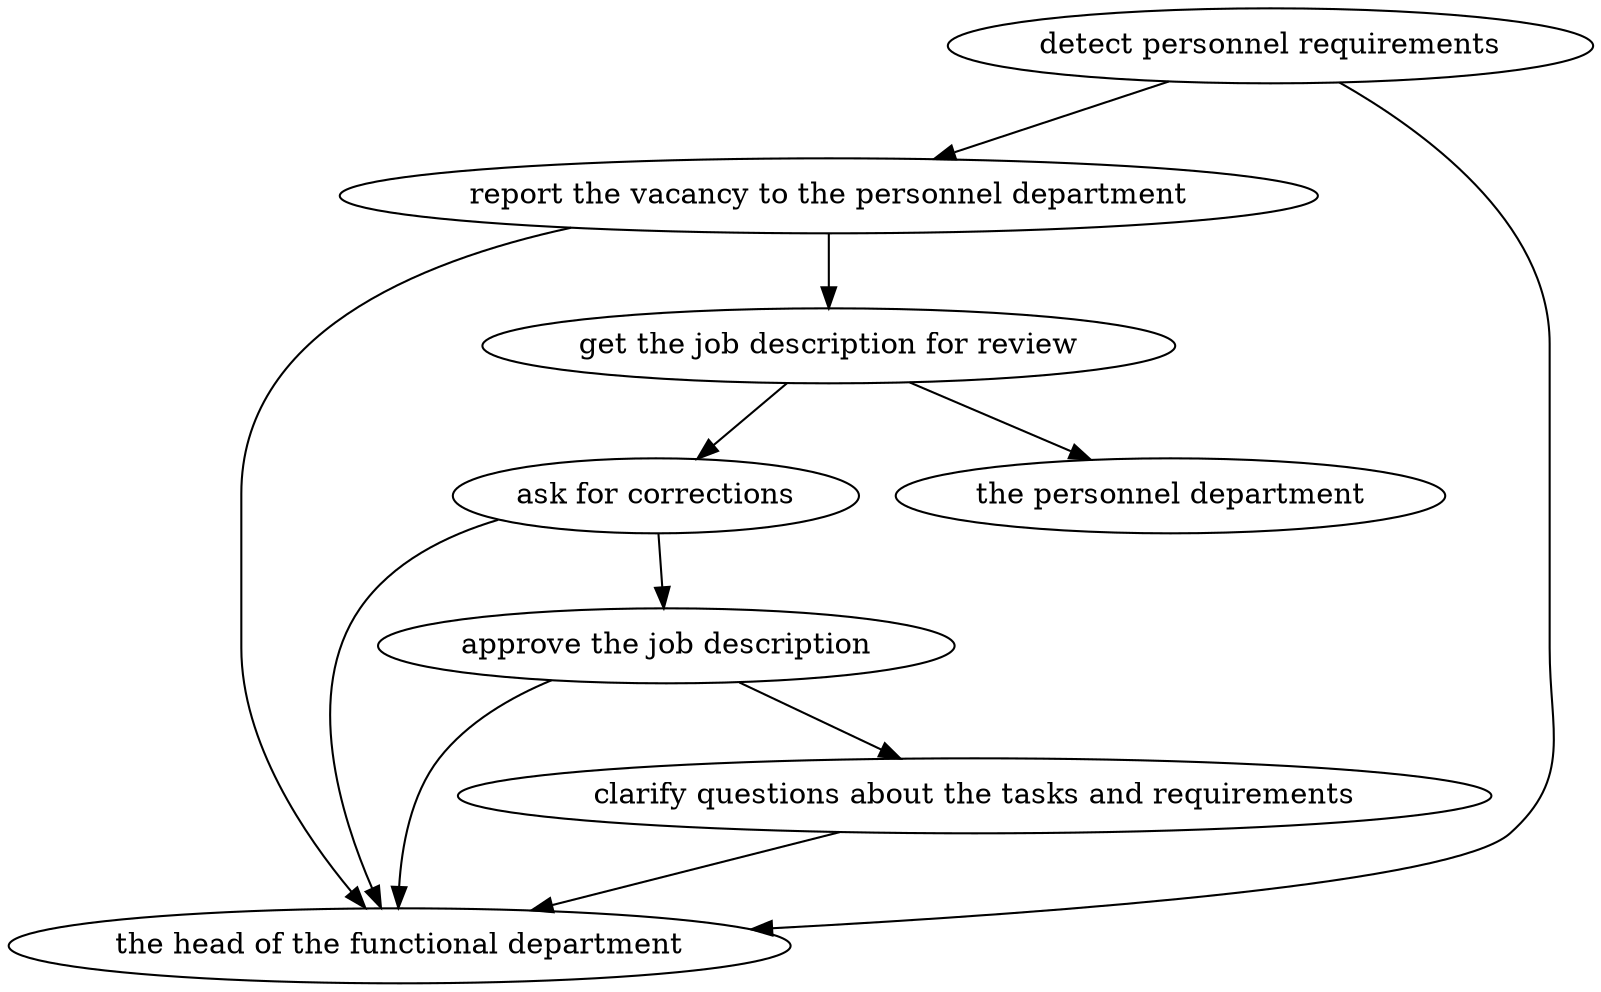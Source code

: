 strict digraph "doc-8.3" {
	graph [name="doc-8.3"];
	"detect personnel requirements"	[attrs="{'type': 'Activity', 'label': 'detect personnel requirements'}"];
	"report the vacancy to the personnel department"	[attrs="{'type': 'Activity', 'label': 'report the vacancy to the personnel department'}"];
	"detect personnel requirements" -> "report the vacancy to the personnel department"	[attrs="{'type': 'flow', 'label': 'flow'}"];
	"the head of the functional department"	[attrs="{'type': 'Actor', 'label': 'the head of the functional department'}"];
	"detect personnel requirements" -> "the head of the functional department"	[attrs="{'type': 'actor performer', 'label': 'actor performer'}"];
	"get the job description for review"	[attrs="{'type': 'Activity', 'label': 'get the job description for review'}"];
	"report the vacancy to the personnel department" -> "get the job description for review"	[attrs="{'type': 'flow', 'label': 'flow'}"];
	"report the vacancy to the personnel department" -> "the head of the functional department"	[attrs="{'type': 'actor performer', 'label': 'actor performer'}"];
	"ask for corrections"	[attrs="{'type': 'Activity', 'label': 'ask for corrections'}"];
	"get the job description for review" -> "ask for corrections"	[attrs="{'type': 'flow', 'label': 'flow'}"];
	"the personnel department"	[attrs="{'type': 'Actor', 'label': 'the personnel department'}"];
	"get the job description for review" -> "the personnel department"	[attrs="{'type': 'actor performer', 'label': 'actor performer'}"];
	"approve the job description"	[attrs="{'type': 'Activity', 'label': 'approve the job description'}"];
	"ask for corrections" -> "approve the job description"	[attrs="{'type': 'flow', 'label': 'flow'}"];
	"ask for corrections" -> "the head of the functional department"	[attrs="{'type': 'actor performer', 'label': 'actor performer'}"];
	"clarify questions about the tasks and requirements"	[attrs="{'type': 'Activity', 'label': 'clarify questions about the tasks and requirements'}"];
	"approve the job description" -> "clarify questions about the tasks and requirements"	[attrs="{'type': 'flow', 'label': 'flow'}"];
	"approve the job description" -> "the head of the functional department"	[attrs="{'type': 'actor performer', 'label': 'actor performer'}"];
	"clarify questions about the tasks and requirements" -> "the head of the functional department"	[attrs="{'type': 'actor performer', 'label': 'actor performer'}"];
}
